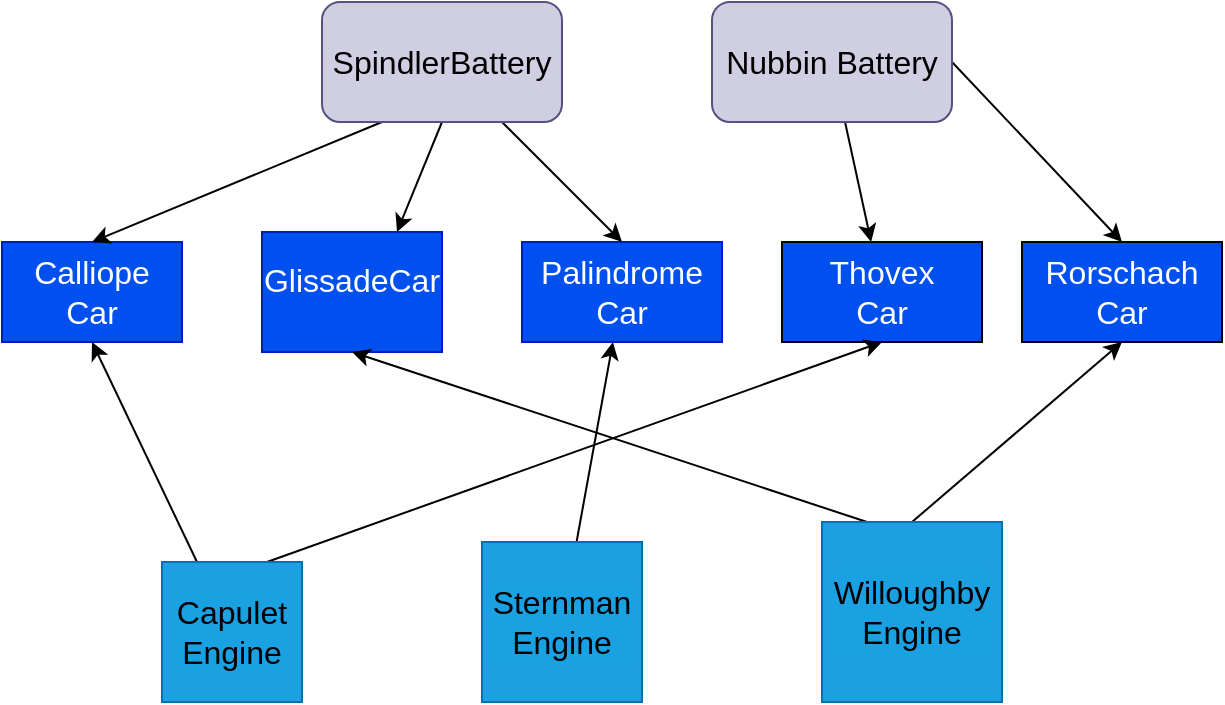 <mxfile>
    <diagram id="G9k5Ae5tJJwt_it0mmbh" name="Page-1">
        <mxGraphModel dx="611" dy="1437" grid="1" gridSize="10" guides="1" tooltips="1" connect="1" arrows="1" fold="1" page="1" pageScale="1" pageWidth="850" pageHeight="1100" math="0" shadow="0">
            <root>
                <mxCell id="0"/>
                <mxCell id="1" parent="0"/>
                <mxCell id="2" value="&lt;font style=&quot;font-size: 16px;&quot;&gt;Calliope &lt;br&gt;Car&lt;/font&gt;" style="rounded=0;whiteSpace=wrap;html=1;fillColor=#0050ef;fontColor=#ffffff;strokeColor=#001DBC;" vertex="1" parent="1">
                    <mxGeometry x="50" y="60" width="90" height="50" as="geometry"/>
                </mxCell>
                <mxCell id="3" value="&lt;span id=&quot;docs-internal-guid-0a35b638-7fff-677a-01d9-1f9e5cb6cfeb&quot;&gt;&lt;p style=&quot;line-height: 1.38; margin-top: 0pt; margin-bottom: 8pt;&quot; dir=&quot;ltr&quot;&gt;&lt;span style=&quot;font-size: 12pt; font-family: Arial, sans-serif; font-variant-numeric: normal; font-variant-east-asian: normal; font-variant-alternates: normal; vertical-align: baseline;&quot;&gt;Glissade&lt;/span&gt;&lt;span style=&quot;background-color: initial; font-family: Arial, sans-serif; font-size: 12pt;&quot;&gt;Car&lt;/span&gt;&lt;/p&gt;&lt;/span&gt;" style="rounded=0;whiteSpace=wrap;html=1;fillColor=#0050ef;fontColor=#ffffff;strokeColor=#001DBC;labelBackgroundColor=none;labelBorderColor=none;" vertex="1" parent="1">
                    <mxGeometry x="180" y="55" width="90" height="60" as="geometry"/>
                </mxCell>
                <mxCell id="4" value="&lt;span id=&quot;docs-internal-guid-a10658f5-7fff-02c3-3c5c-695485e5b85f&quot;&gt;&lt;span style=&quot;font-size: 12pt; font-family: Arial, sans-serif; font-variant-numeric: normal; font-variant-east-asian: normal; font-variant-alternates: normal; vertical-align: baseline; background-color: rgb(0, 80, 239);&quot;&gt;Palindrome &lt;br&gt;Car&lt;/span&gt;&lt;/span&gt;" style="rounded=0;whiteSpace=wrap;html=1;labelBackgroundColor=none;labelBorderColor=none;fontSize=16;fontColor=#ffffff;fillColor=#0050EF;strokeColor=#001DBC;" vertex="1" parent="1">
                    <mxGeometry x="310" y="60" width="100" height="50" as="geometry"/>
                </mxCell>
                <mxCell id="5" value="&lt;span id=&quot;docs-internal-guid-2f49b3fd-7fff-d1e8-18a5-1592f2818167&quot;&gt;&lt;span style=&quot;font-size: 12pt; font-family: Arial, sans-serif; font-variant-numeric: normal; font-variant-east-asian: normal; font-variant-alternates: normal; vertical-align: baseline; background-color: rgb(0, 80, 239);&quot;&gt;&lt;font color=&quot;#ffffff&quot;&gt;Rorschach &lt;br&gt;Car&lt;/font&gt;&lt;/span&gt;&lt;/span&gt;" style="rounded=0;whiteSpace=wrap;html=1;labelBackgroundColor=#0050EF;labelBorderColor=none;fontSize=16;fontColor=#0050EF;fillColor=#0050EF;gradientColor=none;" vertex="1" parent="1">
                    <mxGeometry x="560" y="60" width="100" height="50" as="geometry"/>
                </mxCell>
                <mxCell id="6" value="&lt;span id=&quot;docs-internal-guid-27f12857-7fff-8824-ec3b-522c59eba7d5&quot;&gt;&lt;span style=&quot;font-size: 12pt; font-family: Arial, sans-serif; font-variant-numeric: normal; font-variant-east-asian: normal; font-variant-alternates: normal; vertical-align: baseline; background-color: rgb(0, 80, 239);&quot;&gt;Thovex &lt;br&gt;Car&lt;/span&gt;&lt;/span&gt;" style="rounded=0;whiteSpace=wrap;html=1;labelBackgroundColor=#0050EF;labelBorderColor=none;fontSize=16;fontColor=#FFFFFF;fillColor=#0050EF;gradientColor=none;" vertex="1" parent="1">
                    <mxGeometry x="440" y="60" width="100" height="50" as="geometry"/>
                </mxCell>
                <mxCell id="18" style="edgeStyle=none;html=1;exitX=0.25;exitY=0;exitDx=0;exitDy=0;entryX=0.5;entryY=1;entryDx=0;entryDy=0;fontSize=16;fontColor=#FFFFFF;" edge="1" parent="1" source="7" target="2">
                    <mxGeometry relative="1" as="geometry"/>
                </mxCell>
                <mxCell id="19" style="edgeStyle=none;html=1;exitX=0.75;exitY=0;exitDx=0;exitDy=0;entryX=0.5;entryY=1;entryDx=0;entryDy=0;fontSize=16;fontColor=#FFFFFF;" edge="1" parent="1" source="7" target="6">
                    <mxGeometry relative="1" as="geometry"/>
                </mxCell>
                <mxCell id="7" value="&lt;span id=&quot;docs-internal-guid-14108d41-7fff-0850-f056-109d0a12f36a&quot;&gt;&lt;span style=&quot;font-size: 12pt; font-family: Arial, sans-serif; color: rgb(0, 0, 0); font-variant-numeric: normal; font-variant-east-asian: normal; font-variant-alternates: normal; vertical-align: baseline;&quot;&gt;Capulet&lt;br&gt;Engine&lt;/span&gt;&lt;/span&gt;" style="whiteSpace=wrap;html=1;aspect=fixed;labelBackgroundColor=#1aa1e2;labelBorderColor=none;fontSize=16;fontColor=#ffffff;fillColor=#1ba1e2;strokeColor=#006EAF;" vertex="1" parent="1">
                    <mxGeometry x="130" y="220" width="70" height="70" as="geometry"/>
                </mxCell>
                <mxCell id="20" style="edgeStyle=none;html=1;exitX=0.25;exitY=0;exitDx=0;exitDy=0;entryX=0.5;entryY=1;entryDx=0;entryDy=0;fontSize=16;fontColor=#FFFFFF;" edge="1" parent="1" source="8" target="3">
                    <mxGeometry relative="1" as="geometry"/>
                </mxCell>
                <mxCell id="22" style="edgeStyle=none;html=1;exitX=0.5;exitY=0;exitDx=0;exitDy=0;entryX=0.5;entryY=1;entryDx=0;entryDy=0;fontSize=16;fontColor=#FFFFFF;" edge="1" parent="1" source="8" target="5">
                    <mxGeometry relative="1" as="geometry"/>
                </mxCell>
                <mxCell id="8" value="&lt;span id=&quot;docs-internal-guid-14108d41-7fff-0850-f056-109d0a12f36a&quot;&gt;&lt;span style=&quot;font-size: 12pt; font-family: Arial, sans-serif; color: rgb(0, 0, 0); font-variant-numeric: normal; font-variant-east-asian: normal; font-variant-alternates: normal; vertical-align: baseline;&quot;&gt;Willoughby&lt;br&gt;Engine&lt;/span&gt;&lt;/span&gt;" style="whiteSpace=wrap;html=1;aspect=fixed;labelBackgroundColor=#1aa1e2;labelBorderColor=none;fontSize=16;fontColor=#ffffff;fillColor=#1ba1e2;strokeColor=#006EAF;" vertex="1" parent="1">
                    <mxGeometry x="460" y="200" width="90" height="90" as="geometry"/>
                </mxCell>
                <mxCell id="21" style="edgeStyle=none;html=1;fontSize=16;fontColor=#FFFFFF;" edge="1" parent="1" source="9" target="4">
                    <mxGeometry relative="1" as="geometry"/>
                </mxCell>
                <mxCell id="9" value="&lt;span id=&quot;docs-internal-guid-14108d41-7fff-0850-f056-109d0a12f36a&quot;&gt;&lt;span style=&quot;font-size: 12pt; font-family: Arial, sans-serif; color: rgb(0, 0, 0); font-variant-numeric: normal; font-variant-east-asian: normal; font-variant-alternates: normal; vertical-align: baseline;&quot;&gt;Sternman&lt;br&gt;Engine&lt;/span&gt;&lt;/span&gt;" style="whiteSpace=wrap;html=1;aspect=fixed;labelBackgroundColor=#1aa1e2;labelBorderColor=none;fontSize=16;fontColor=#ffffff;fillColor=#1ba1e2;strokeColor=#006EAF;" vertex="1" parent="1">
                    <mxGeometry x="290" y="210" width="80" height="80" as="geometry"/>
                </mxCell>
                <mxCell id="15" style="edgeStyle=none;html=1;exitX=0.5;exitY=1;exitDx=0;exitDy=0;entryX=0.75;entryY=0;entryDx=0;entryDy=0;fontSize=16;fontColor=#FFFFFF;" edge="1" parent="1" source="10" target="3">
                    <mxGeometry relative="1" as="geometry"/>
                </mxCell>
                <mxCell id="16" style="edgeStyle=none;html=1;exitX=0.75;exitY=1;exitDx=0;exitDy=0;entryX=0.5;entryY=0;entryDx=0;entryDy=0;fontSize=16;fontColor=#FFFFFF;" edge="1" parent="1" source="10" target="4">
                    <mxGeometry relative="1" as="geometry"/>
                </mxCell>
                <mxCell id="17" style="edgeStyle=none;html=1;exitX=0.25;exitY=1;exitDx=0;exitDy=0;entryX=0.5;entryY=0;entryDx=0;entryDy=0;fontSize=16;fontColor=#FFFFFF;" edge="1" parent="1" source="10" target="2">
                    <mxGeometry relative="1" as="geometry"/>
                </mxCell>
                <mxCell id="10" value="&lt;span id=&quot;docs-internal-guid-c8c5c5f1-7fff-5f92-3fae-2280f6b5cd2d&quot;&gt;&lt;span style=&quot;font-size: 12pt; font-family: Arial, sans-serif; color: rgb(0, 0, 0); font-variant-numeric: normal; font-variant-east-asian: normal; font-variant-alternates: normal; vertical-align: baseline;&quot;&gt;SpindlerBattery&lt;/span&gt;&lt;/span&gt;" style="rounded=1;whiteSpace=wrap;html=1;labelBackgroundColor=#d0cee2;labelBorderColor=none;fontSize=16;fillColor=#d0cee2;strokeColor=#56517e;" vertex="1" parent="1">
                    <mxGeometry x="210" y="-60" width="120" height="60" as="geometry"/>
                </mxCell>
                <mxCell id="13" value="" style="edgeStyle=none;html=1;fontSize=16;fontColor=#FFFFFF;" edge="1" parent="1" source="11" target="6">
                    <mxGeometry relative="1" as="geometry"/>
                </mxCell>
                <mxCell id="14" style="edgeStyle=none;html=1;exitX=1;exitY=0.5;exitDx=0;exitDy=0;entryX=0.5;entryY=0;entryDx=0;entryDy=0;fontSize=16;fontColor=#FFFFFF;" edge="1" parent="1" source="11" target="5">
                    <mxGeometry relative="1" as="geometry"/>
                </mxCell>
                <mxCell id="11" value="&lt;span id=&quot;docs-internal-guid-d94486b1-7fff-fb5e-67ee-eec7d5f62743&quot;&gt;&lt;span style=&quot;font-size: 12pt; font-family: Arial, sans-serif; color: rgb(0, 0, 0); font-variant-numeric: normal; font-variant-east-asian: normal; font-variant-alternates: normal; vertical-align: baseline; background-color: rgb(208, 206, 226);&quot;&gt;Nubbin Battery&lt;/span&gt;&lt;/span&gt;" style="rounded=1;whiteSpace=wrap;html=1;labelBackgroundColor=#d0cee2;labelBorderColor=none;fontSize=16;fillColor=#d0cee2;strokeColor=#56517e;" vertex="1" parent="1">
                    <mxGeometry x="405" y="-60" width="120" height="60" as="geometry"/>
                </mxCell>
            </root>
        </mxGraphModel>
    </diagram>
</mxfile>
